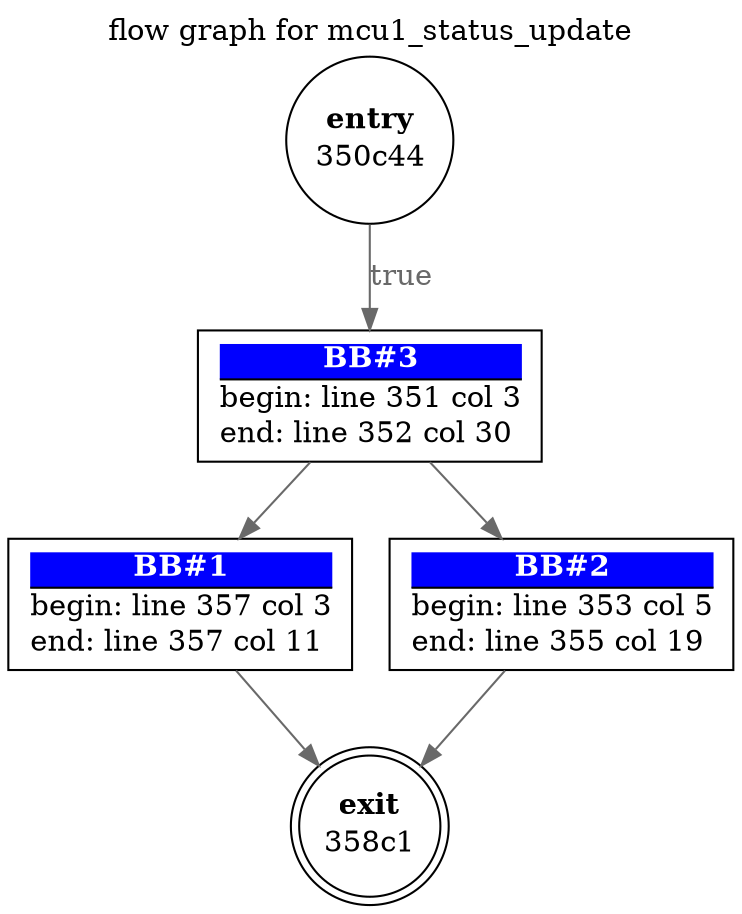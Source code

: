 digraph mcu1statusupdate{ 
  label="flow graph for mcu1_status_update"
  labelloc="t"
  0 [label=<<TABLE border="0" cellborder="0" cellpadding="0"><TR><TD border="0" bgcolor="#ffffff" sides="b"><FONT color="#000000"><B>exit</B></FONT></TD></TR><TR><TD>358c1</TD></TR></TABLE>>, shape=doublecircle, margin=0]
  1 [label=<<TABLE border="0" cellborder="0" cellpadding="0"><TR><TD border="1" bgcolor="#0000ff" sides="b"><FONT color="#ffffff"><B>BB#1</B></FONT></TD></TR><TR><TD align="left">begin: line 357 col 3</TD></TR><TR><TD align="left">end: line 357 col 11</TD></TR></TABLE>>, shape=box]
  1->0[label="" fontcolor=dimgray color=dimgray]
  2 [label=<<TABLE border="0" cellborder="0" cellpadding="0"><TR><TD border="1" bgcolor="#0000ff" sides="b"><FONT color="#ffffff"><B>BB#2</B></FONT></TD></TR><TR><TD align="left">begin: line 353 col 5</TD></TR><TR><TD align="left">end: line 355 col 19</TD></TR></TABLE>>, shape=box]
  2->0[label="" fontcolor=dimgray color=dimgray]
  3 [label=<<TABLE border="0" cellborder="0" cellpadding="0"><TR><TD border="1" bgcolor="#0000ff" sides="b"><FONT color="#ffffff"><B>BB#3</B></FONT></TD></TR><TR><TD align="left">begin: line 351 col 3</TD></TR><TR><TD align="left">end: line 352 col 30</TD></TR></TABLE>>, shape=box]
  3->2[label="" fontcolor=dimgray color=dimgray]
  3->1[label="" fontcolor=dimgray color=dimgray]
  4 [label=<<TABLE border="0" cellborder="0" cellpadding="0"><TR><TD border="0" bgcolor="#ffffff" sides="b"><FONT color="#000000"><B>entry</B></FONT></TD></TR><TR><TD>350c44</TD></TR></TABLE>>, shape=circle, margin=0]
  4->3[label="true" fontcolor=dimgray color=dimgray]
}
